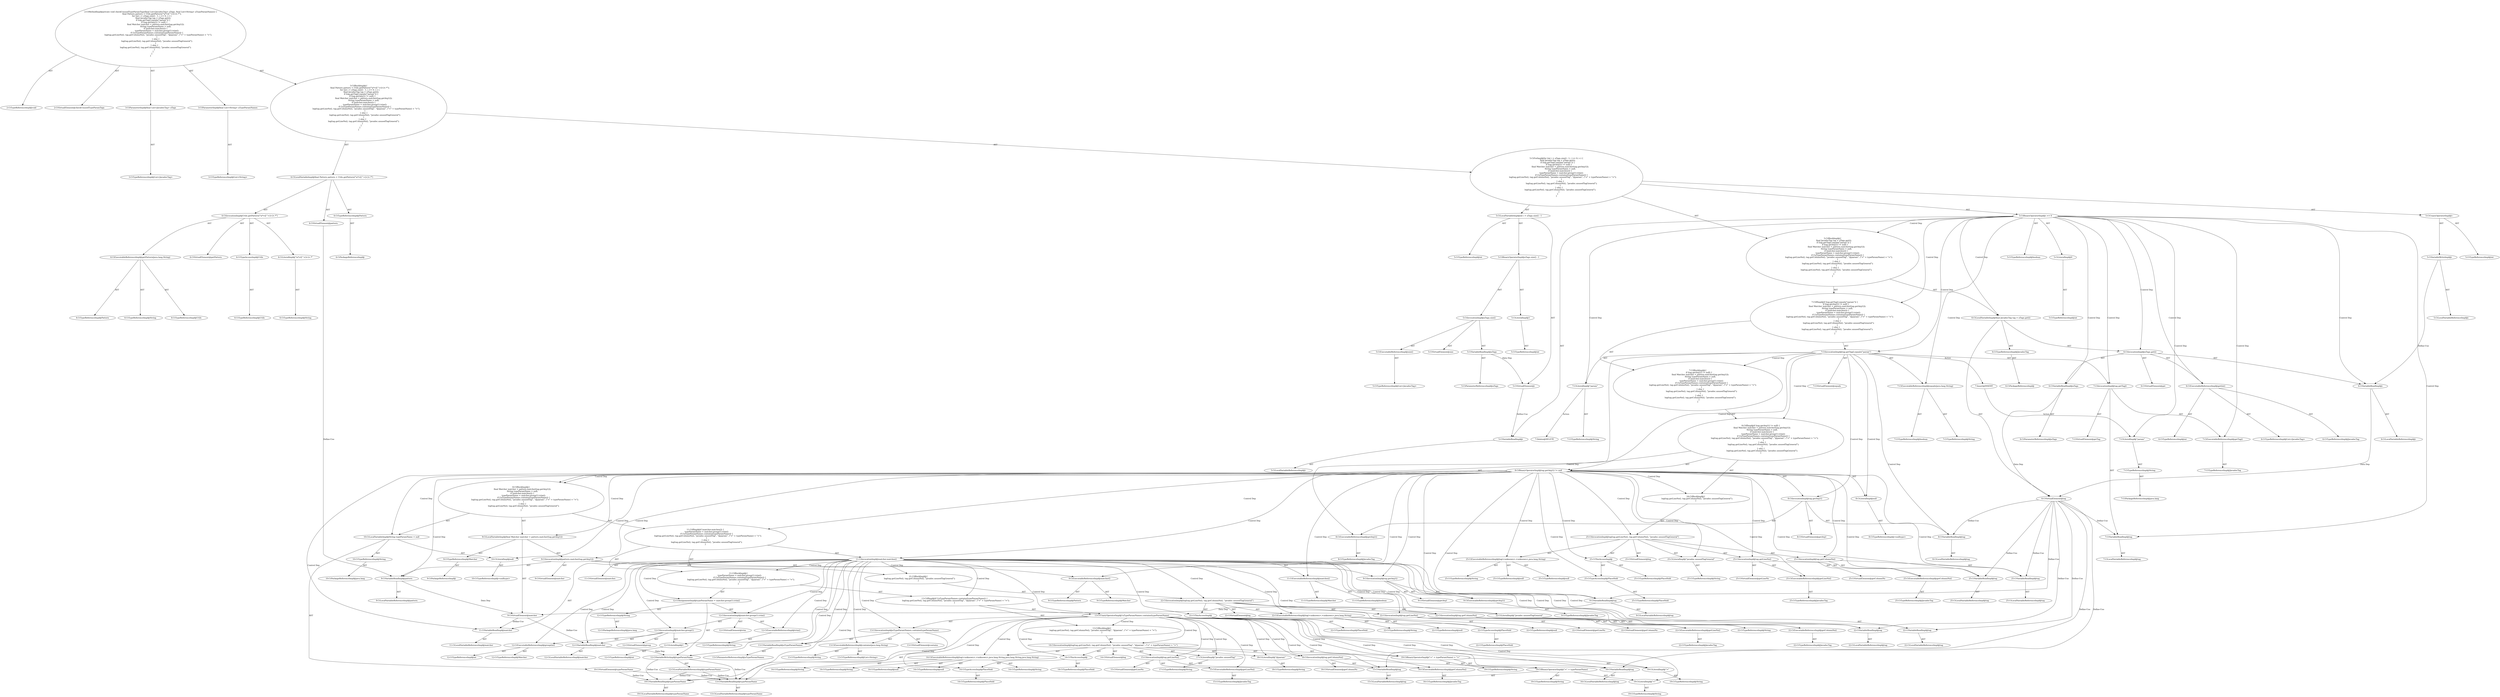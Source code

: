 digraph "checkUnusedTypeParamTags#?,List,List" {
0 [label="2:CtTypeReferenceImpl@void" shape=ellipse]
1 [label="2:CtVirtualElement@checkUnusedTypeParamTags" shape=ellipse]
2 [label="3:CtParameterImpl@final List<JavadocTag> aTags" shape=ellipse]
3 [label="3:CtTypeReferenceImpl@List<JavadocTag>" shape=ellipse]
4 [label="3:CtParameterImpl@final List<String> aTypeParamNames" shape=ellipse]
5 [label="3:CtTypeReferenceImpl@List<String>" shape=ellipse]
6 [label="4:CtTypeReferenceImpl@Pattern" shape=ellipse]
7 [label="4:CtPackageReferenceImpl@" shape=ellipse]
8 [label="4:CtExecutableReferenceImpl@getPattern(java.lang.String)" shape=ellipse]
9 [label="4:CtTypeReferenceImpl@Utils" shape=ellipse]
10 [label="4:CtTypeReferenceImpl@Pattern" shape=ellipse]
11 [label="4:CtTypeReferenceImpl@String" shape=ellipse]
12 [label="4:CtVirtualElement@getPattern" shape=ellipse]
13 [label="4:CtTypeAccessImpl@Utils" shape=ellipse]
14 [label="4:CtTypeReferenceImpl@Utils" shape=ellipse]
15 [label="4:CtLiteralImpl@\"\\s*<([^>]+)>.*\"" shape=ellipse]
16 [label="4:CtTypeReferenceImpl@String" shape=ellipse]
17 [label="4:CtInvocationImpl@Utils.getPattern(\"\\s*<([^>]+)>.*\")" shape=ellipse]
18 [label="4:CtVirtualElement@pattern" shape=ellipse]
19 [label="4:CtLocalVariableImpl@final Pattern pattern = Utils.getPattern(\"\\s*<([^>]+)>.*\")" shape=ellipse]
20 [label="5:CtTypeReferenceImpl@int" shape=ellipse]
21 [label="5:CtExecutableReferenceImpl@size()" shape=ellipse]
22 [label="5:CtTypeReferenceImpl@List<JavadocTag>" shape=ellipse]
23 [label="5:CtVirtualElement@size" shape=ellipse]
24 [label="5:CtVariableReadImpl@aTags" shape=ellipse]
25 [label="5:CtParameterReferenceImpl@aTags" shape=ellipse]
26 [label="5:CtInvocationImpl@aTags.size()" shape=ellipse]
27 [label="5:CtLiteralImpl@1" shape=ellipse]
28 [label="5:CtTypeReferenceImpl@int" shape=ellipse]
29 [label="5:CtBinaryOperatorImpl@aTags.size() - 1" shape=ellipse]
30 [label="5:CtVirtualElement@i" shape=ellipse]
31 [label="5:CtLocalVariableImpl@int i = aTags.size() - 1" shape=ellipse]
32 [label="5:CtVariableReadImpl@i" shape=ellipse]
33 [label="5:CtLocalVariableReferenceImpl@i" shape=ellipse]
34 [label="5:CtLiteralImpl@0" shape=ellipse]
35 [label="5:CtTypeReferenceImpl@int" shape=ellipse]
36 [label="5:CtBinaryOperatorImpl@i >= 0" shape=ellipse]
37 [label="5:CtTypeReferenceImpl@boolean" shape=ellipse]
38 [label="5:CtVariableWriteImpl@i" shape=ellipse]
39 [label="5:CtLocalVariableReferenceImpl@i" shape=ellipse]
40 [label="5:CtUnaryOperatorImpl@i--" shape=ellipse]
41 [label="5:CtTypeReferenceImpl@int" shape=ellipse]
42 [label="6:CtTypeReferenceImpl@JavadocTag" shape=ellipse]
43 [label="6:CtPackageReferenceImpl@" shape=ellipse]
44 [label="6:CtExecutableReferenceImpl@get(int)" shape=ellipse]
45 [label="6:CtTypeReferenceImpl@List<JavadocTag>" shape=ellipse]
46 [label="6:CtTypeReferenceImpl@JavadocTag" shape=ellipse]
47 [label="6:CtTypeReferenceImpl@int" shape=ellipse]
48 [label="6:CtVirtualElement@get" shape=ellipse]
49 [label="6:CtVariableReadImpl@aTags" shape=ellipse]
50 [label="6:CtParameterReferenceImpl@aTags" shape=ellipse]
51 [label="6:CtVariableReadImpl@i" shape=ellipse]
52 [label="6:CtLocalVariableReferenceImpl@i" shape=ellipse]
53 [label="6:CtInvocationImpl@aTags.get(i)" shape=ellipse]
54 [label="6:CtVirtualElement@tag" shape=ellipse]
55 [label="6:CtLocalVariableImpl@final JavadocTag tag = aTags.get(i)" shape=ellipse]
56 [label="7:CtExecutableReferenceImpl@equals(java.lang.String)" shape=ellipse]
57 [label="7:CtTypeReferenceImpl@boolean" shape=ellipse]
58 [label="7:CtTypeReferenceImpl@String" shape=ellipse]
59 [label="7:CtVirtualElement@equals" shape=ellipse]
60 [label="7:CtExecutableReferenceImpl@getTag()" shape=ellipse]
61 [label="7:CtTypeReferenceImpl@JavadocTag" shape=ellipse]
62 [label="7:CtVirtualElement@getTag" shape=ellipse]
63 [label="7:CtVariableReadImpl@tag" shape=ellipse]
64 [label="7:CtLocalVariableReferenceImpl@tag" shape=ellipse]
65 [label="7:CtInvocationImpl@tag.getTag()" shape=ellipse]
66 [label="7:CtLiteralImpl@\"param\"" shape=ellipse]
67 [label="7:CtTypeReferenceImpl@String" shape=ellipse]
68 [label="7:CtInvocationImpl@tag.getTag().equals(\"param\")" shape=ellipse]
69 [label="8:CtExecutableReferenceImpl@getArg1()" shape=ellipse]
70 [label="8:CtTypeReferenceImpl@JavadocTag" shape=ellipse]
71 [label="8:CtVirtualElement@getArg1" shape=ellipse]
72 [label="8:CtVariableReadImpl@tag" shape=ellipse]
73 [label="8:CtLocalVariableReferenceImpl@tag" shape=ellipse]
74 [label="8:CtInvocationImpl@tag.getArg1()" shape=ellipse]
75 [label="8:CtLiteralImpl@null" shape=ellipse]
76 [label="8:CtTypeReferenceImpl@<nulltype>" shape=ellipse]
77 [label="8:CtBinaryOperatorImpl@tag.getArg1() != null" shape=ellipse]
78 [label="9:CtTypeReferenceImpl@Matcher" shape=ellipse]
79 [label="9:CtPackageReferenceImpl@" shape=ellipse]
80 [label="9:CtExecutableReferenceImpl@matcher()" shape=ellipse]
81 [label="9:CtTypeReferenceImpl@Pattern" shape=ellipse]
82 [label="9:CtTypeReferenceImpl@Matcher" shape=ellipse]
83 [label="9:CtVirtualElement@matcher" shape=ellipse]
84 [label="9:CtVariableReadImpl@pattern" shape=ellipse]
85 [label="9:CtLocalVariableReferenceImpl@pattern" shape=ellipse]
86 [label="9:CtExecutableReferenceImpl@getArg1()" shape=ellipse]
87 [label="9:CtTypeReferenceImpl@JavadocTag" shape=ellipse]
88 [label="9:CtVirtualElement@getArg1" shape=ellipse]
89 [label="9:CtVariableReadImpl@tag" shape=ellipse]
90 [label="9:CtLocalVariableReferenceImpl@tag" shape=ellipse]
91 [label="9:CtInvocationImpl@tag.getArg1()" shape=ellipse]
92 [label="9:CtInvocationImpl@pattern.matcher(tag.getArg1())" shape=ellipse]
93 [label="9:CtVirtualElement@matcher" shape=ellipse]
94 [label="9:CtLocalVariableImpl@final Matcher matcher = pattern.matcher(tag.getArg1())" shape=ellipse]
95 [label="10:CtTypeReferenceImpl@String" shape=ellipse]
96 [label="10:CtPackageReferenceImpl@java.lang" shape=ellipse]
97 [label="10:CtLiteralImpl@null" shape=ellipse]
98 [label="10:CtTypeReferenceImpl@<nulltype>" shape=ellipse]
99 [label="10:CtVirtualElement@typeParamName" shape=ellipse]
100 [label="10:CtLocalVariableImpl@String typeParamName = null" shape=ellipse]
101 [label="11:CtExecutableReferenceImpl@matches()" shape=ellipse]
102 [label="11:CtTypeReferenceImpl@Matcher" shape=ellipse]
103 [label="11:CtTypeReferenceImpl@boolean" shape=ellipse]
104 [label="11:CtVirtualElement@matches" shape=ellipse]
105 [label="11:CtVariableReadImpl@matcher" shape=ellipse]
106 [label="11:CtLocalVariableReferenceImpl@matcher" shape=ellipse]
107 [label="11:CtInvocationImpl@matcher.matches()" shape=ellipse]
108 [label="12:CtVariableWriteImpl@typeParamName" shape=ellipse]
109 [label="12:CtLocalVariableReferenceImpl@typeParamName" shape=ellipse]
110 [label="12:CtExecutableReferenceImpl@trim()" shape=ellipse]
111 [label="12:CtTypeReferenceImpl@String" shape=ellipse]
112 [label="12:CtVirtualElement@trim" shape=ellipse]
113 [label="12:CtExecutableReferenceImpl@group(int)" shape=ellipse]
114 [label="12:CtTypeReferenceImpl@Matcher" shape=ellipse]
115 [label="12:CtTypeReferenceImpl@int" shape=ellipse]
116 [label="12:CtVirtualElement@group" shape=ellipse]
117 [label="12:CtVariableReadImpl@matcher" shape=ellipse]
118 [label="12:CtLocalVariableReferenceImpl@matcher" shape=ellipse]
119 [label="12:CtLiteralImpl@1" shape=ellipse]
120 [label="12:CtTypeReferenceImpl@int" shape=ellipse]
121 [label="12:CtInvocationImpl@matcher.group(1)" shape=ellipse]
122 [label="12:CtInvocationImpl@matcher.group(1).trim()" shape=ellipse]
123 [label="12:CtTypeReferenceImpl@String" shape=ellipse]
124 [label="12:CtPackageReferenceImpl@java.lang" shape=ellipse]
125 [label="12:CtAssignmentImpl@typeParamName = matcher.group(1).trim()" shape=ellipse]
126 [label="13:CtExecutableReferenceImpl@contains(java.lang.String)" shape=ellipse]
127 [label="13:CtTypeReferenceImpl@List<String>" shape=ellipse]
128 [label="13:CtTypeReferenceImpl@String" shape=ellipse]
129 [label="13:CtVirtualElement@contains" shape=ellipse]
130 [label="13:CtVariableReadImpl@aTypeParamNames" shape=ellipse]
131 [label="13:CtParameterReferenceImpl@aTypeParamNames" shape=ellipse]
132 [label="13:CtVariableReadImpl@typeParamName" shape=ellipse]
133 [label="13:CtLocalVariableReferenceImpl@typeParamName" shape=ellipse]
134 [label="13:CtInvocationImpl@aTypeParamNames.contains(typeParamName)" shape=ellipse]
135 [label="13:CtUnaryOperatorImpl@!aTypeParamNames.contains(typeParamName)" shape=ellipse]
136 [label="14:CtExecutableReferenceImpl@log(<unknown>,<unknown>,java.lang.String,java.lang.String,java.lang.String)" shape=ellipse]
137 [label="14:CtTypeReferenceImpl@null" shape=ellipse]
138 [label="14:CtTypeReferenceImpl@null" shape=ellipse]
139 [label="14:CtTypeReferenceImpl@String" shape=ellipse]
140 [label="14:CtTypeReferenceImpl@String" shape=ellipse]
141 [label="14:CtTypeReferenceImpl@String" shape=ellipse]
142 [label="14:CtVirtualElement@log" shape=ellipse]
143 [label="14:CtTypeAccessImpl@PlaceHold" shape=ellipse]
144 [label="14:CtTypeReferenceImpl@PlaceHold" shape=ellipse]
145 [label="14:CtThisAccessImpl@" shape=ellipse]
146 [label="14:CtTypeReferenceImpl@PlaceHold" shape=ellipse]
147 [label="15:CtExecutableReferenceImpl@getLineNo()" shape=ellipse]
148 [label="15:CtTypeReferenceImpl@JavadocTag" shape=ellipse]
149 [label="15:CtVirtualElement@getLineNo" shape=ellipse]
150 [label="15:CtVariableReadImpl@tag" shape=ellipse]
151 [label="15:CtLocalVariableReferenceImpl@tag" shape=ellipse]
152 [label="15:CtInvocationImpl@tag.getLineNo()" shape=ellipse]
153 [label="16:CtExecutableReferenceImpl@getColumnNo()" shape=ellipse]
154 [label="16:CtTypeReferenceImpl@JavadocTag" shape=ellipse]
155 [label="16:CtVirtualElement@getColumnNo" shape=ellipse]
156 [label="16:CtVariableReadImpl@tag" shape=ellipse]
157 [label="16:CtLocalVariableReferenceImpl@tag" shape=ellipse]
158 [label="16:CtInvocationImpl@tag.getColumnNo()" shape=ellipse]
159 [label="17:CtLiteralImpl@\"javadoc.unusedTag\"" shape=ellipse]
160 [label="17:CtTypeReferenceImpl@String" shape=ellipse]
161 [label="18:CtLiteralImpl@\"@param\"" shape=ellipse]
162 [label="18:CtTypeReferenceImpl@String" shape=ellipse]
163 [label="19:CtLiteralImpl@\"<\"" shape=ellipse]
164 [label="19:CtTypeReferenceImpl@String" shape=ellipse]
165 [label="19:CtVariableReadImpl@typeParamName" shape=ellipse]
166 [label="19:CtLocalVariableReferenceImpl@typeParamName" shape=ellipse]
167 [label="19:CtBinaryOperatorImpl@(\"<\" + typeParamName)" shape=ellipse]
168 [label="19:CtTypeReferenceImpl@String" shape=ellipse]
169 [label="19:CtLiteralImpl@\">\"" shape=ellipse]
170 [label="19:CtTypeReferenceImpl@String" shape=ellipse]
171 [label="19:CtBinaryOperatorImpl@(\"<\" + typeParamName) + \">\"" shape=ellipse]
172 [label="19:CtTypeReferenceImpl@String" shape=ellipse]
173 [label="14:CtInvocationImpl@log(tag.getLineNo(), tag.getColumnNo(), \"javadoc.unusedTag\", \"@param\", (\"<\" + typeParamName) + \">\")" shape=ellipse]
174 [label="13:CtBlockImpl@\{
    log(tag.getLineNo(), tag.getColumnNo(), \"javadoc.unusedTag\", \"@param\", (\"<\" + typeParamName) + \">\");
\}" shape=ellipse]
175 [label="13:CtIfImpl@if (!aTypeParamNames.contains(typeParamName)) \{
    log(tag.getLineNo(), tag.getColumnNo(), \"javadoc.unusedTag\", \"@param\", (\"<\" + typeParamName) + \">\");
\}" shape=ellipse]
176 [label="11:CtBlockImpl@\{
    typeParamName = matcher.group(1).trim();
    if (!aTypeParamNames.contains(typeParamName)) \{
        log(tag.getLineNo(), tag.getColumnNo(), \"javadoc.unusedTag\", \"@param\", (\"<\" + typeParamName) + \">\");
    \}
\}" shape=ellipse]
177 [label="22:CtExecutableReferenceImpl@log(<unknown>,<unknown>,java.lang.String)" shape=ellipse]
178 [label="22:CtTypeReferenceImpl@null" shape=ellipse]
179 [label="22:CtTypeReferenceImpl@null" shape=ellipse]
180 [label="22:CtTypeReferenceImpl@String" shape=ellipse]
181 [label="22:CtVirtualElement@log" shape=ellipse]
182 [label="22:CtTypeAccessImpl@PlaceHold" shape=ellipse]
183 [label="22:CtTypeReferenceImpl@PlaceHold" shape=ellipse]
184 [label="22:CtThisAccessImpl@" shape=ellipse]
185 [label="22:CtTypeReferenceImpl@PlaceHold" shape=ellipse]
186 [label="22:CtExecutableReferenceImpl@getLineNo()" shape=ellipse]
187 [label="22:CtTypeReferenceImpl@JavadocTag" shape=ellipse]
188 [label="22:CtVirtualElement@getLineNo" shape=ellipse]
189 [label="22:CtVariableReadImpl@tag" shape=ellipse]
190 [label="22:CtLocalVariableReferenceImpl@tag" shape=ellipse]
191 [label="22:CtInvocationImpl@tag.getLineNo()" shape=ellipse]
192 [label="22:CtExecutableReferenceImpl@getColumnNo()" shape=ellipse]
193 [label="22:CtTypeReferenceImpl@JavadocTag" shape=ellipse]
194 [label="22:CtVirtualElement@getColumnNo" shape=ellipse]
195 [label="22:CtVariableReadImpl@tag" shape=ellipse]
196 [label="22:CtLocalVariableReferenceImpl@tag" shape=ellipse]
197 [label="22:CtInvocationImpl@tag.getColumnNo()" shape=ellipse]
198 [label="22:CtLiteralImpl@\"javadoc.unusedTagGeneral\"" shape=ellipse]
199 [label="22:CtTypeReferenceImpl@String" shape=ellipse]
200 [label="22:CtInvocationImpl@log(tag.getLineNo(), tag.getColumnNo(), \"javadoc.unusedTagGeneral\")" shape=ellipse]
201 [label="21:CtBlockImpl@\{
    log(tag.getLineNo(), tag.getColumnNo(), \"javadoc.unusedTagGeneral\");
\}" shape=ellipse]
202 [label="11:CtIfImpl@if (matcher.matches()) \{
    typeParamName = matcher.group(1).trim();
    if (!aTypeParamNames.contains(typeParamName)) \{
        log(tag.getLineNo(), tag.getColumnNo(), \"javadoc.unusedTag\", \"@param\", (\"<\" + typeParamName) + \">\");
    \}
\} else \{
    log(tag.getLineNo(), tag.getColumnNo(), \"javadoc.unusedTagGeneral\");
\}" shape=ellipse]
203 [label="8:CtBlockImpl@\{
    final Matcher matcher = pattern.matcher(tag.getArg1());
    String typeParamName = null;
    if (matcher.matches()) \{
        typeParamName = matcher.group(1).trim();
        if (!aTypeParamNames.contains(typeParamName)) \{
            log(tag.getLineNo(), tag.getColumnNo(), \"javadoc.unusedTag\", \"@param\", (\"<\" + typeParamName) + \">\");
        \}
    \} else \{
        log(tag.getLineNo(), tag.getColumnNo(), \"javadoc.unusedTagGeneral\");
    \}
\}" shape=ellipse]
204 [label="25:CtExecutableReferenceImpl@log(<unknown>,<unknown>,java.lang.String)" shape=ellipse]
205 [label="25:CtTypeReferenceImpl@null" shape=ellipse]
206 [label="25:CtTypeReferenceImpl@null" shape=ellipse]
207 [label="25:CtTypeReferenceImpl@String" shape=ellipse]
208 [label="25:CtVirtualElement@log" shape=ellipse]
209 [label="25:CtTypeAccessImpl@PlaceHold" shape=ellipse]
210 [label="25:CtTypeReferenceImpl@PlaceHold" shape=ellipse]
211 [label="25:CtThisAccessImpl@" shape=ellipse]
212 [label="25:CtTypeReferenceImpl@PlaceHold" shape=ellipse]
213 [label="25:CtExecutableReferenceImpl@getLineNo()" shape=ellipse]
214 [label="25:CtTypeReferenceImpl@JavadocTag" shape=ellipse]
215 [label="25:CtVirtualElement@getLineNo" shape=ellipse]
216 [label="25:CtVariableReadImpl@tag" shape=ellipse]
217 [label="25:CtLocalVariableReferenceImpl@tag" shape=ellipse]
218 [label="25:CtInvocationImpl@tag.getLineNo()" shape=ellipse]
219 [label="25:CtExecutableReferenceImpl@getColumnNo()" shape=ellipse]
220 [label="25:CtTypeReferenceImpl@JavadocTag" shape=ellipse]
221 [label="25:CtVirtualElement@getColumnNo" shape=ellipse]
222 [label="25:CtVariableReadImpl@tag" shape=ellipse]
223 [label="25:CtLocalVariableReferenceImpl@tag" shape=ellipse]
224 [label="25:CtInvocationImpl@tag.getColumnNo()" shape=ellipse]
225 [label="25:CtLiteralImpl@\"javadoc.unusedTagGeneral\"" shape=ellipse]
226 [label="25:CtTypeReferenceImpl@String" shape=ellipse]
227 [label="25:CtInvocationImpl@log(tag.getLineNo(), tag.getColumnNo(), \"javadoc.unusedTagGeneral\")" shape=ellipse]
228 [label="24:CtBlockImpl@\{
    log(tag.getLineNo(), tag.getColumnNo(), \"javadoc.unusedTagGeneral\");
\}" shape=ellipse]
229 [label="8:CtIfImpl@if (tag.getArg1() != null) \{
    final Matcher matcher = pattern.matcher(tag.getArg1());
    String typeParamName = null;
    if (matcher.matches()) \{
        typeParamName = matcher.group(1).trim();
        if (!aTypeParamNames.contains(typeParamName)) \{
            log(tag.getLineNo(), tag.getColumnNo(), \"javadoc.unusedTag\", \"@param\", (\"<\" + typeParamName) + \">\");
        \}
    \} else \{
        log(tag.getLineNo(), tag.getColumnNo(), \"javadoc.unusedTagGeneral\");
    \}
\} else \{
    log(tag.getLineNo(), tag.getColumnNo(), \"javadoc.unusedTagGeneral\");
\}" shape=ellipse]
230 [label="7:CtBlockImpl@\{
    if (tag.getArg1() != null) \{
        final Matcher matcher = pattern.matcher(tag.getArg1());
        String typeParamName = null;
        if (matcher.matches()) \{
            typeParamName = matcher.group(1).trim();
            if (!aTypeParamNames.contains(typeParamName)) \{
                log(tag.getLineNo(), tag.getColumnNo(), \"javadoc.unusedTag\", \"@param\", (\"<\" + typeParamName) + \">\");
            \}
        \} else \{
            log(tag.getLineNo(), tag.getColumnNo(), \"javadoc.unusedTagGeneral\");
        \}
    \} else \{
        log(tag.getLineNo(), tag.getColumnNo(), \"javadoc.unusedTagGeneral\");
    \}
\}" shape=ellipse]
231 [label="7:CtIfImpl@if (tag.getTag().equals(\"param\")) \{
    if (tag.getArg1() != null) \{
        final Matcher matcher = pattern.matcher(tag.getArg1());
        String typeParamName = null;
        if (matcher.matches()) \{
            typeParamName = matcher.group(1).trim();
            if (!aTypeParamNames.contains(typeParamName)) \{
                log(tag.getLineNo(), tag.getColumnNo(), \"javadoc.unusedTag\", \"@param\", (\"<\" + typeParamName) + \">\");
            \}
        \} else \{
            log(tag.getLineNo(), tag.getColumnNo(), \"javadoc.unusedTagGeneral\");
        \}
    \} else \{
        log(tag.getLineNo(), tag.getColumnNo(), \"javadoc.unusedTagGeneral\");
    \}
\}" shape=ellipse]
232 [label="5:CtBlockImpl@\{
    final JavadocTag tag = aTags.get(i);
    if (tag.getTag().equals(\"param\")) \{
        if (tag.getArg1() != null) \{
            final Matcher matcher = pattern.matcher(tag.getArg1());
            String typeParamName = null;
            if (matcher.matches()) \{
                typeParamName = matcher.group(1).trim();
                if (!aTypeParamNames.contains(typeParamName)) \{
                    log(tag.getLineNo(), tag.getColumnNo(), \"javadoc.unusedTag\", \"@param\", (\"<\" + typeParamName) + \">\");
                \}
            \} else \{
                log(tag.getLineNo(), tag.getColumnNo(), \"javadoc.unusedTagGeneral\");
            \}
        \} else \{
            log(tag.getLineNo(), tag.getColumnNo(), \"javadoc.unusedTagGeneral\");
        \}
    \}
\}" shape=ellipse]
233 [label="5:CtForImpl@for (int i = aTags.size() - 1; i >= 0; i--) \{
    final JavadocTag tag = aTags.get(i);
    if (tag.getTag().equals(\"param\")) \{
        if (tag.getArg1() != null) \{
            final Matcher matcher = pattern.matcher(tag.getArg1());
            String typeParamName = null;
            if (matcher.matches()) \{
                typeParamName = matcher.group(1).trim();
                if (!aTypeParamNames.contains(typeParamName)) \{
                    log(tag.getLineNo(), tag.getColumnNo(), \"javadoc.unusedTag\", \"@param\", (\"<\" + typeParamName) + \">\");
                \}
            \} else \{
                log(tag.getLineNo(), tag.getColumnNo(), \"javadoc.unusedTagGeneral\");
            \}
        \} else \{
            log(tag.getLineNo(), tag.getColumnNo(), \"javadoc.unusedTagGeneral\");
        \}
    \}
\}" shape=ellipse]
234 [label="3:CtBlockImpl@\{
    final Pattern pattern = Utils.getPattern(\"\\s*<([^>]+)>.*\");
    for (int i = aTags.size() - 1; i >= 0; i--) \{
        final JavadocTag tag = aTags.get(i);
        if (tag.getTag().equals(\"param\")) \{
            if (tag.getArg1() != null) \{
                final Matcher matcher = pattern.matcher(tag.getArg1());
                String typeParamName = null;
                if (matcher.matches()) \{
                    typeParamName = matcher.group(1).trim();
                    if (!aTypeParamNames.contains(typeParamName)) \{
                        log(tag.getLineNo(), tag.getColumnNo(), \"javadoc.unusedTag\", \"@param\", (\"<\" + typeParamName) + \">\");
                    \}
                \} else \{
                    log(tag.getLineNo(), tag.getColumnNo(), \"javadoc.unusedTagGeneral\");
                \}
            \} else \{
                log(tag.getLineNo(), tag.getColumnNo(), \"javadoc.unusedTagGeneral\");
            \}
        \}
    \}
\}" shape=ellipse]
235 [label="2:CtMethodImpl@private void checkUnusedTypeParamTags(final List<JavadocTag> aTags, final List<String> aTypeParamNames) \{
    final Pattern pattern = Utils.getPattern(\"\\s*<([^>]+)>.*\");
    for (int i = aTags.size() - 1; i >= 0; i--) \{
        final JavadocTag tag = aTags.get(i);
        if (tag.getTag().equals(\"param\")) \{
            if (tag.getArg1() != null) \{
                final Matcher matcher = pattern.matcher(tag.getArg1());
                String typeParamName = null;
                if (matcher.matches()) \{
                    typeParamName = matcher.group(1).trim();
                    if (!aTypeParamNames.contains(typeParamName)) \{
                        log(tag.getLineNo(), tag.getColumnNo(), \"javadoc.unusedTag\", \"@param\", (\"<\" + typeParamName) + \">\");
                    \}
                \} else \{
                    log(tag.getLineNo(), tag.getColumnNo(), \"javadoc.unusedTagGeneral\");
                \}
            \} else \{
                log(tag.getLineNo(), tag.getColumnNo(), \"javadoc.unusedTagGeneral\");
            \}
        \}
    \}
\}" shape=ellipse]
236 [label="7:Delete@DELETE" shape=ellipse]
237 [label="7:Insert@INSERT" shape=ellipse]
238 [label="7:CtPackageReferenceImpl@java.lang" shape=ellipse]
239 [label="7:CtTypeReferenceImpl@String" shape=ellipse]
240 [label="7:CtLiteralImpl@\"param\"" shape=ellipse]
2 -> 3 [label="AST"];
4 -> 5 [label="AST"];
6 -> 7 [label="AST"];
8 -> 9 [label="AST"];
8 -> 10 [label="AST"];
8 -> 11 [label="AST"];
13 -> 14 [label="AST"];
15 -> 16 [label="AST"];
17 -> 12 [label="AST"];
17 -> 13 [label="AST"];
17 -> 8 [label="AST"];
17 -> 15 [label="AST"];
18 -> 84 [label="Define-Use"];
19 -> 18 [label="AST"];
19 -> 6 [label="AST"];
19 -> 17 [label="AST"];
21 -> 22 [label="AST"];
24 -> 25 [label="AST"];
24 -> 30 [label="Data Dep"];
26 -> 23 [label="AST"];
26 -> 24 [label="AST"];
26 -> 21 [label="AST"];
27 -> 28 [label="AST"];
29 -> 26 [label="AST"];
29 -> 27 [label="AST"];
30 -> 32 [label="Define-Use"];
31 -> 30 [label="AST"];
31 -> 20 [label="AST"];
31 -> 29 [label="AST"];
32 -> 33 [label="AST"];
34 -> 35 [label="AST"];
36 -> 37 [label="AST"];
36 -> 32 [label="AST"];
36 -> 34 [label="AST"];
36 -> 232 [label="Control Dep"];
36 -> 55 [label="Control Dep"];
36 -> 53 [label="Control Dep"];
36 -> 44 [label="Control Dep"];
36 -> 49 [label="Control Dep"];
36 -> 51 [label="Control Dep"];
36 -> 231 [label="Control Dep"];
36 -> 68 [label="Control Dep"];
36 -> 56 [label="Control Dep"];
36 -> 65 [label="Control Dep"];
36 -> 60 [label="Control Dep"];
36 -> 63 [label="Control Dep"];
36 -> 66 [label="Control Dep"];
36 -> 240 [label="Control Dep"];
38 -> 39 [label="AST"];
38 -> 51 [label="Define-Use"];
40 -> 41 [label="AST"];
40 -> 38 [label="AST"];
42 -> 43 [label="AST"];
44 -> 45 [label="AST"];
44 -> 46 [label="AST"];
44 -> 47 [label="AST"];
49 -> 50 [label="AST"];
49 -> 54 [label="Data Dep"];
51 -> 52 [label="AST"];
51 -> 54 [label="Data Dep"];
53 -> 48 [label="AST"];
53 -> 49 [label="AST"];
53 -> 44 [label="AST"];
53 -> 51 [label="AST"];
54 -> 63 [label="Define-Use"];
54 -> 72 [label="Define-Use"];
54 -> 89 [label="Define-Use"];
54 -> 150 [label="Define-Use"];
54 -> 156 [label="Define-Use"];
54 -> 189 [label="Define-Use"];
54 -> 195 [label="Define-Use"];
54 -> 216 [label="Define-Use"];
54 -> 222 [label="Define-Use"];
55 -> 54 [label="AST"];
55 -> 42 [label="AST"];
55 -> 53 [label="AST"];
56 -> 57 [label="AST"];
56 -> 58 [label="AST"];
60 -> 61 [label="AST"];
63 -> 64 [label="AST"];
65 -> 62 [label="AST"];
65 -> 63 [label="AST"];
65 -> 60 [label="AST"];
66 -> 67 [label="AST"];
66 -> 236 [label="Action"];
68 -> 59 [label="AST"];
68 -> 65 [label="AST"];
68 -> 56 [label="AST"];
68 -> 66 [label="AST"];
68 -> 230 [label="Control Dep"];
68 -> 229 [label="Control Dep"];
68 -> 77 [label="Control Dep"];
68 -> 74 [label="Control Dep"];
68 -> 69 [label="Control Dep"];
68 -> 72 [label="Control Dep"];
68 -> 75 [label="Control Dep"];
68 -> 237 [label="Action"];
69 -> 70 [label="AST"];
72 -> 73 [label="AST"];
74 -> 71 [label="AST"];
74 -> 72 [label="AST"];
74 -> 69 [label="AST"];
75 -> 76 [label="AST"];
77 -> 74 [label="AST"];
77 -> 75 [label="AST"];
77 -> 203 [label="Control Dep"];
77 -> 94 [label="Control Dep"];
77 -> 92 [label="Control Dep"];
77 -> 80 [label="Control Dep"];
77 -> 84 [label="Control Dep"];
77 -> 91 [label="Control Dep"];
77 -> 86 [label="Control Dep"];
77 -> 89 [label="Control Dep"];
77 -> 100 [label="Control Dep"];
77 -> 97 [label="Control Dep"];
77 -> 202 [label="Control Dep"];
77 -> 107 [label="Control Dep"];
77 -> 101 [label="Control Dep"];
77 -> 105 [label="Control Dep"];
77 -> 228 [label="Control Dep"];
77 -> 227 [label="Control Dep"];
77 -> 204 [label="Control Dep"];
77 -> 211 [label="Control Dep"];
77 -> 209 [label="Control Dep"];
77 -> 218 [label="Control Dep"];
77 -> 213 [label="Control Dep"];
77 -> 216 [label="Control Dep"];
77 -> 224 [label="Control Dep"];
77 -> 219 [label="Control Dep"];
77 -> 222 [label="Control Dep"];
77 -> 225 [label="Control Dep"];
78 -> 79 [label="AST"];
80 -> 81 [label="AST"];
80 -> 82 [label="AST"];
84 -> 85 [label="AST"];
84 -> 93 [label="Data Dep"];
86 -> 87 [label="AST"];
89 -> 90 [label="AST"];
89 -> 93 [label="Data Dep"];
91 -> 88 [label="AST"];
91 -> 89 [label="AST"];
91 -> 86 [label="AST"];
92 -> 83 [label="AST"];
92 -> 84 [label="AST"];
92 -> 80 [label="AST"];
92 -> 91 [label="AST"];
93 -> 105 [label="Define-Use"];
93 -> 117 [label="Define-Use"];
94 -> 93 [label="AST"];
94 -> 78 [label="AST"];
94 -> 92 [label="AST"];
95 -> 96 [label="AST"];
97 -> 98 [label="AST"];
99 -> 132 [label="Define-Use"];
99 -> 165 [label="Define-Use"];
100 -> 99 [label="AST"];
100 -> 95 [label="AST"];
100 -> 97 [label="AST"];
101 -> 102 [label="AST"];
101 -> 103 [label="AST"];
105 -> 106 [label="AST"];
107 -> 104 [label="AST"];
107 -> 105 [label="AST"];
107 -> 101 [label="AST"];
107 -> 176 [label="Control Dep"];
107 -> 125 [label="Control Dep"];
107 -> 108 [label="Control Dep"];
107 -> 122 [label="Control Dep"];
107 -> 110 [label="Control Dep"];
107 -> 121 [label="Control Dep"];
107 -> 113 [label="Control Dep"];
107 -> 117 [label="Control Dep"];
107 -> 119 [label="Control Dep"];
107 -> 175 [label="Control Dep"];
107 -> 135 [label="Control Dep"];
107 -> 134 [label="Control Dep"];
107 -> 126 [label="Control Dep"];
107 -> 130 [label="Control Dep"];
107 -> 132 [label="Control Dep"];
107 -> 201 [label="Control Dep"];
107 -> 200 [label="Control Dep"];
107 -> 177 [label="Control Dep"];
107 -> 184 [label="Control Dep"];
107 -> 182 [label="Control Dep"];
107 -> 191 [label="Control Dep"];
107 -> 186 [label="Control Dep"];
107 -> 189 [label="Control Dep"];
107 -> 197 [label="Control Dep"];
107 -> 192 [label="Control Dep"];
107 -> 195 [label="Control Dep"];
107 -> 198 [label="Control Dep"];
108 -> 109 [label="AST"];
108 -> 132 [label="Define-Use"];
108 -> 165 [label="Define-Use"];
109 -> 132 [label="Define-Use"];
109 -> 165 [label="Define-Use"];
110 -> 111 [label="AST"];
113 -> 114 [label="AST"];
113 -> 115 [label="AST"];
117 -> 118 [label="AST"];
117 -> 108 [label="Data Dep"];
119 -> 120 [label="AST"];
121 -> 116 [label="AST"];
121 -> 117 [label="AST"];
121 -> 113 [label="AST"];
121 -> 119 [label="AST"];
122 -> 112 [label="AST"];
122 -> 121 [label="AST"];
122 -> 110 [label="AST"];
123 -> 124 [label="AST"];
125 -> 123 [label="AST"];
125 -> 108 [label="AST"];
125 -> 122 [label="AST"];
126 -> 127 [label="AST"];
126 -> 128 [label="AST"];
130 -> 131 [label="AST"];
132 -> 133 [label="AST"];
134 -> 129 [label="AST"];
134 -> 130 [label="AST"];
134 -> 126 [label="AST"];
134 -> 132 [label="AST"];
135 -> 134 [label="AST"];
135 -> 174 [label="Control Dep"];
135 -> 173 [label="Control Dep"];
135 -> 136 [label="Control Dep"];
135 -> 145 [label="Control Dep"];
135 -> 143 [label="Control Dep"];
135 -> 152 [label="Control Dep"];
135 -> 147 [label="Control Dep"];
135 -> 150 [label="Control Dep"];
135 -> 158 [label="Control Dep"];
135 -> 153 [label="Control Dep"];
135 -> 156 [label="Control Dep"];
135 -> 159 [label="Control Dep"];
135 -> 161 [label="Control Dep"];
135 -> 171 [label="Control Dep"];
135 -> 167 [label="Control Dep"];
135 -> 163 [label="Control Dep"];
135 -> 165 [label="Control Dep"];
135 -> 169 [label="Control Dep"];
136 -> 137 [label="AST"];
136 -> 138 [label="AST"];
136 -> 139 [label="AST"];
136 -> 140 [label="AST"];
136 -> 141 [label="AST"];
143 -> 144 [label="AST"];
145 -> 146 [label="AST"];
145 -> 143 [label="AST"];
147 -> 148 [label="AST"];
150 -> 151 [label="AST"];
152 -> 149 [label="AST"];
152 -> 150 [label="AST"];
152 -> 147 [label="AST"];
153 -> 154 [label="AST"];
156 -> 157 [label="AST"];
158 -> 155 [label="AST"];
158 -> 156 [label="AST"];
158 -> 153 [label="AST"];
159 -> 160 [label="AST"];
161 -> 162 [label="AST"];
163 -> 164 [label="AST"];
165 -> 166 [label="AST"];
167 -> 168 [label="AST"];
167 -> 163 [label="AST"];
167 -> 165 [label="AST"];
169 -> 170 [label="AST"];
171 -> 172 [label="AST"];
171 -> 167 [label="AST"];
171 -> 169 [label="AST"];
173 -> 142 [label="AST"];
173 -> 145 [label="AST"];
173 -> 136 [label="AST"];
173 -> 152 [label="AST"];
173 -> 158 [label="AST"];
173 -> 159 [label="AST"];
173 -> 161 [label="AST"];
173 -> 171 [label="AST"];
174 -> 173 [label="AST"];
175 -> 135 [label="AST"];
175 -> 174 [label="AST"];
176 -> 125 [label="AST"];
176 -> 175 [label="AST"];
177 -> 178 [label="AST"];
177 -> 179 [label="AST"];
177 -> 180 [label="AST"];
182 -> 183 [label="AST"];
184 -> 185 [label="AST"];
184 -> 182 [label="AST"];
186 -> 187 [label="AST"];
189 -> 190 [label="AST"];
191 -> 188 [label="AST"];
191 -> 189 [label="AST"];
191 -> 186 [label="AST"];
192 -> 193 [label="AST"];
195 -> 196 [label="AST"];
197 -> 194 [label="AST"];
197 -> 195 [label="AST"];
197 -> 192 [label="AST"];
198 -> 199 [label="AST"];
200 -> 181 [label="AST"];
200 -> 184 [label="AST"];
200 -> 177 [label="AST"];
200 -> 191 [label="AST"];
200 -> 197 [label="AST"];
200 -> 198 [label="AST"];
201 -> 200 [label="AST"];
202 -> 107 [label="AST"];
202 -> 176 [label="AST"];
202 -> 201 [label="AST"];
203 -> 94 [label="AST"];
203 -> 100 [label="AST"];
203 -> 202 [label="AST"];
204 -> 205 [label="AST"];
204 -> 206 [label="AST"];
204 -> 207 [label="AST"];
209 -> 210 [label="AST"];
211 -> 212 [label="AST"];
211 -> 209 [label="AST"];
213 -> 214 [label="AST"];
216 -> 217 [label="AST"];
218 -> 215 [label="AST"];
218 -> 216 [label="AST"];
218 -> 213 [label="AST"];
219 -> 220 [label="AST"];
222 -> 223 [label="AST"];
224 -> 221 [label="AST"];
224 -> 222 [label="AST"];
224 -> 219 [label="AST"];
225 -> 226 [label="AST"];
227 -> 208 [label="AST"];
227 -> 211 [label="AST"];
227 -> 204 [label="AST"];
227 -> 218 [label="AST"];
227 -> 224 [label="AST"];
227 -> 225 [label="AST"];
228 -> 227 [label="AST"];
229 -> 77 [label="AST"];
229 -> 203 [label="AST"];
229 -> 228 [label="AST"];
230 -> 229 [label="AST"];
231 -> 68 [label="AST"];
231 -> 230 [label="AST"];
232 -> 55 [label="AST"];
232 -> 231 [label="AST"];
233 -> 31 [label="AST"];
233 -> 36 [label="AST"];
233 -> 40 [label="AST"];
233 -> 232 [label="AST"];
234 -> 19 [label="AST"];
234 -> 233 [label="AST"];
235 -> 1 [label="AST"];
235 -> 0 [label="AST"];
235 -> 2 [label="AST"];
235 -> 4 [label="AST"];
235 -> 234 [label="AST"];
237 -> 240 [label="Action"];
239 -> 238 [label="AST"];
240 -> 239 [label="AST"];
}